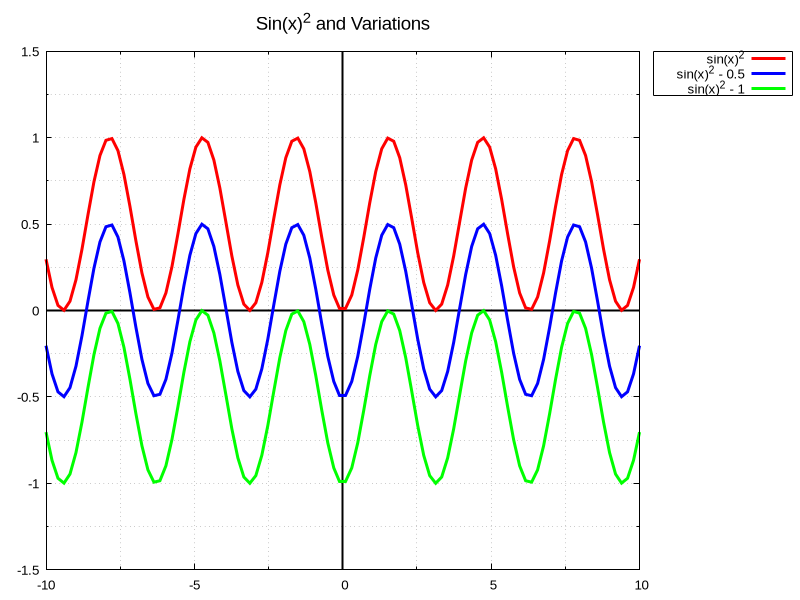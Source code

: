 #!/usr/bin/gnuplot --persist

set terminal pngcairo enhanced font "arial,10" fontscale 1.0 size 800, 600
set output "sinkvadrats.png"

set title "Sin(x)^2 and Variations" font ",14"
set key outside right top box
set grid

set xrange [-10:10]
set yrange [-1.5:1.5]

set xzeroaxis lt 1 lc rgb 'black' lw 2
set yzeroaxis lt 1 lc rgb 'black' lw 2
set tics scale 1
set grid ytics mytics
set grid xtics mxtics
set mytics 2
set mxtics 2

# Differentiating each plot with unique color and line style
plot sin(x)*sin(x) title "sin(x)^2" lw 3 lc rgb "red", \
     sin(x)*sin(x)-0.5 title "sin(x)^2 - 0.5" lw 3 lc rgb "blue", \
     sin(x)*sin(x)-1 title "sin(x)^2 - 1" lw 3 lc rgb "green"
